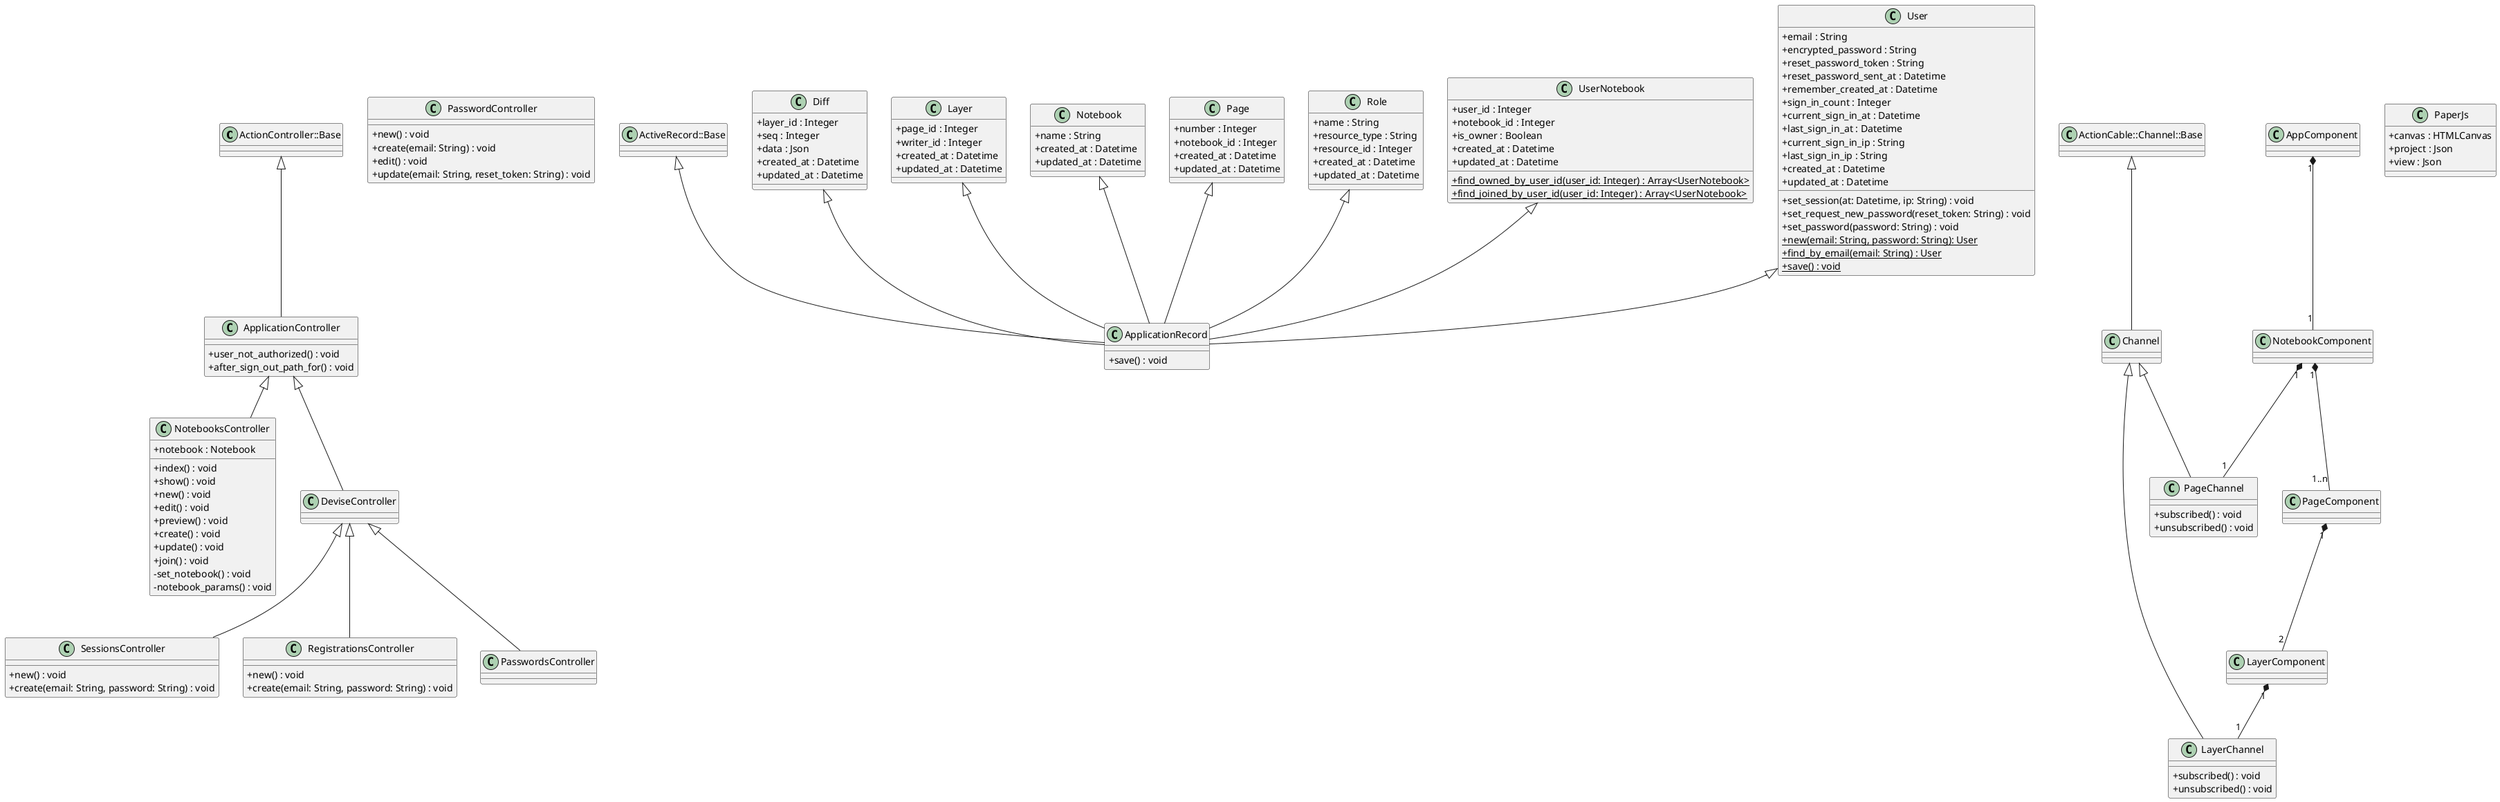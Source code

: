 @startuml Class Diagram
skinparam classAttributeIconSize 0

' Controllers
class ActionController::Base {}

class ApplicationController {
    +user_not_authorized() : void
    +after_sign_out_path_for() : void
}

class NotebooksController {
    +notebook : Notebook
    +index() : void
    +show() : void
    +new() : void
    +edit() : void
    +preview() : void
    +create() : void
    +update() : void
    +join() : void
    -set_notebook() : void
    -notebook_params() : void
}

class DeviseController {
}

class SessionsController {
    +new() : void
    +create(email: String, password: String) : void
}

class RegistrationsController {
    +new() : void
    +create(email: String, password: String) : void
}

class PasswordController {
    +new() : void
    +create(email: String) : void
    +edit() : void
    +update(email: String, reset_token: String) : void
}

ActionController::Base <|-- ApplicationController
ApplicationController <|-- NotebooksController
ApplicationController <|-- DeviseController
DeviseController <|-- SessionsController
DeviseController <|-- RegistrationsController
DeviseController <|-- PasswordsController

' Models
class ActiveRecord::Base {}

class ApplicationRecord {
    +save() : void
}

class Diff {
    +layer_id : Integer
    +seq : Integer
    +data : Json
    +created_at : Datetime
    +updated_at : Datetime
}

class Layer {
    +page_id : Integer
    +writer_id : Integer
    +created_at : Datetime
    +updated_at : Datetime
}

class Notebook {
    +name : String
    +created_at : Datetime
    +updated_at : Datetime
}

class Page {
    +number : Integer
    +notebook_id : Integer
    +created_at : Datetime
    +updated_at : Datetime
}

class Role {
    +name : String
    +resource_type : String
    +resource_id : Integer
    +created_at : Datetime
    +updated_at : Datetime
}

class UserNotebook {
    +user_id : Integer
    +notebook_id : Integer
    +is_owner : Boolean
    +created_at : Datetime
    +updated_at : Datetime
    {static} +find_owned_by_user_id(user_id: Integer) : Array<UserNotebook>
    {static} +find_joined_by_user_id(user_id: Integer) : Array<UserNotebook>
}

class User {
    +email : String
    +encrypted_password : String
    +reset_password_token : String
    +reset_password_sent_at : Datetime
    +remember_created_at : Datetime
    +sign_in_count : Integer
    +current_sign_in_at : Datetime
    +last_sign_in_at : Datetime
    +current_sign_in_ip : String
    +last_sign_in_ip : String
    +created_at : Datetime
    +updated_at : Datetime
    +set_session(at: Datetime, ip: String) : void
    +set_request_new_password(reset_token: String) : void
    +set_password(password: String) : void
    {static} +new(email: String, password: String): User
    {static} +find_by_email(email: String) : User
    {static} +save() : void
}

ActiveRecord::Base <|-- ApplicationRecord
Diff <|-- ApplicationRecord
Layer <|-- ApplicationRecord
Notebook <|-- ApplicationRecord
Page <|-- ApplicationRecord
Role <|-- ApplicationRecord
UserNotebook <|-- ApplicationRecord
User <|-- ApplicationRecord

' Channels
class ActionCable::Channel::Base {}

class Channel {}

class LayerChannel {
    +subscribed() : void
    +unsubscribed() : void
}

class PageChannel {
    +subscribed() : void
    +unsubscribed() : void
}

ActionCable::Channel::Base <|-- Channel
Channel <|-- LayerChannel
Channel <|-- PageChannel

' Front-End
class AppComponent {}

class NotebookComponent {}

class PageComponent {}

class LayerComponent {}

class PaperJs {
    +canvas : HTMLCanvas
    +project : Json
    +view : Json
}

AppComponent "1" *-- "1" NotebookComponent
NotebookComponent "1" *-- "1..n" PageComponent
PageComponent "1" *-- "2" LayerComponent
LayerComponent "1" *-- "1" LayerChannel
NotebookComponent "1" *-- "1" PageChannel
@enduml